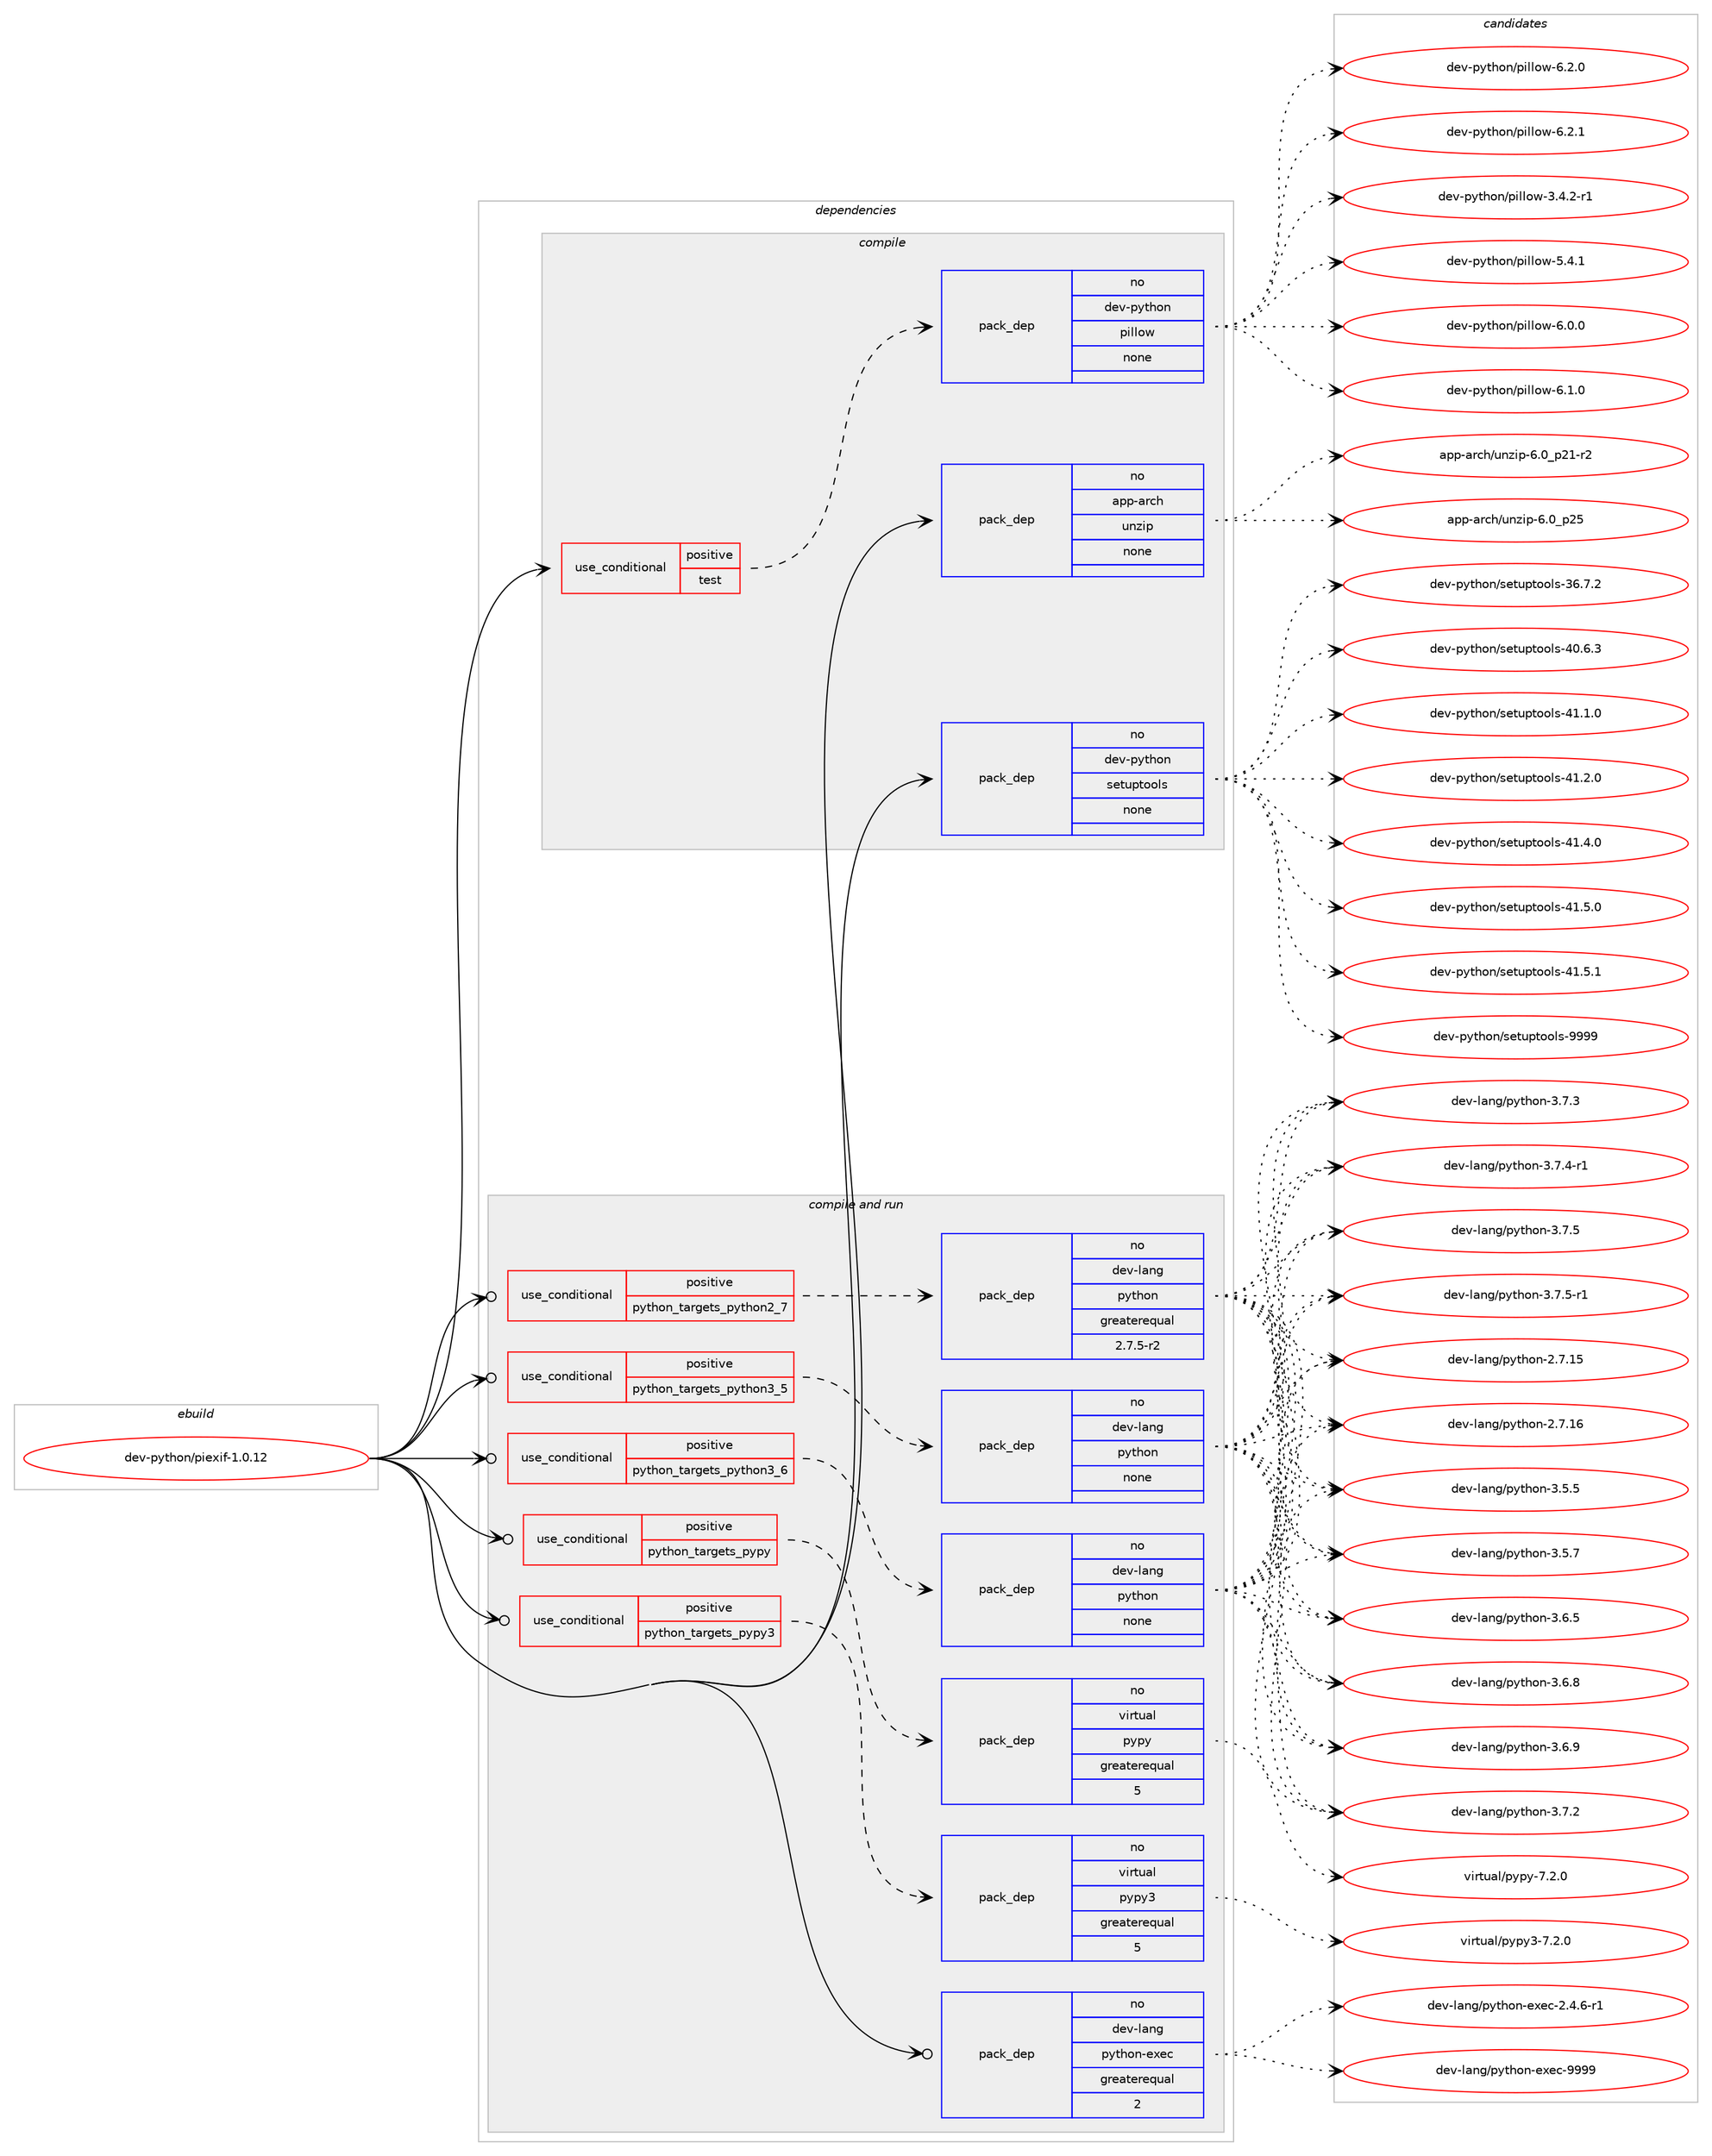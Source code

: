 digraph prolog {

# *************
# Graph options
# *************

newrank=true;
concentrate=true;
compound=true;
graph [rankdir=LR,fontname=Helvetica,fontsize=10,ranksep=1.5];#, ranksep=2.5, nodesep=0.2];
edge  [arrowhead=vee];
node  [fontname=Helvetica,fontsize=10];

# **********
# The ebuild
# **********

subgraph cluster_leftcol {
color=gray;
rank=same;
label=<<i>ebuild</i>>;
id [label="dev-python/piexif-1.0.12", color=red, width=4, href="../dev-python/piexif-1.0.12.svg"];
}

# ****************
# The dependencies
# ****************

subgraph cluster_midcol {
color=gray;
label=<<i>dependencies</i>>;
subgraph cluster_compile {
fillcolor="#eeeeee";
style=filled;
label=<<i>compile</i>>;
subgraph cond144459 {
dependency621847 [label=<<TABLE BORDER="0" CELLBORDER="1" CELLSPACING="0" CELLPADDING="4"><TR><TD ROWSPAN="3" CELLPADDING="10">use_conditional</TD></TR><TR><TD>positive</TD></TR><TR><TD>test</TD></TR></TABLE>>, shape=none, color=red];
subgraph pack465548 {
dependency621848 [label=<<TABLE BORDER="0" CELLBORDER="1" CELLSPACING="0" CELLPADDING="4" WIDTH="220"><TR><TD ROWSPAN="6" CELLPADDING="30">pack_dep</TD></TR><TR><TD WIDTH="110">no</TD></TR><TR><TD>dev-python</TD></TR><TR><TD>pillow</TD></TR><TR><TD>none</TD></TR><TR><TD></TD></TR></TABLE>>, shape=none, color=blue];
}
dependency621847:e -> dependency621848:w [weight=20,style="dashed",arrowhead="vee"];
}
id:e -> dependency621847:w [weight=20,style="solid",arrowhead="vee"];
subgraph pack465549 {
dependency621849 [label=<<TABLE BORDER="0" CELLBORDER="1" CELLSPACING="0" CELLPADDING="4" WIDTH="220"><TR><TD ROWSPAN="6" CELLPADDING="30">pack_dep</TD></TR><TR><TD WIDTH="110">no</TD></TR><TR><TD>app-arch</TD></TR><TR><TD>unzip</TD></TR><TR><TD>none</TD></TR><TR><TD></TD></TR></TABLE>>, shape=none, color=blue];
}
id:e -> dependency621849:w [weight=20,style="solid",arrowhead="vee"];
subgraph pack465550 {
dependency621850 [label=<<TABLE BORDER="0" CELLBORDER="1" CELLSPACING="0" CELLPADDING="4" WIDTH="220"><TR><TD ROWSPAN="6" CELLPADDING="30">pack_dep</TD></TR><TR><TD WIDTH="110">no</TD></TR><TR><TD>dev-python</TD></TR><TR><TD>setuptools</TD></TR><TR><TD>none</TD></TR><TR><TD></TD></TR></TABLE>>, shape=none, color=blue];
}
id:e -> dependency621850:w [weight=20,style="solid",arrowhead="vee"];
}
subgraph cluster_compileandrun {
fillcolor="#eeeeee";
style=filled;
label=<<i>compile and run</i>>;
subgraph cond144460 {
dependency621851 [label=<<TABLE BORDER="0" CELLBORDER="1" CELLSPACING="0" CELLPADDING="4"><TR><TD ROWSPAN="3" CELLPADDING="10">use_conditional</TD></TR><TR><TD>positive</TD></TR><TR><TD>python_targets_pypy</TD></TR></TABLE>>, shape=none, color=red];
subgraph pack465551 {
dependency621852 [label=<<TABLE BORDER="0" CELLBORDER="1" CELLSPACING="0" CELLPADDING="4" WIDTH="220"><TR><TD ROWSPAN="6" CELLPADDING="30">pack_dep</TD></TR><TR><TD WIDTH="110">no</TD></TR><TR><TD>virtual</TD></TR><TR><TD>pypy</TD></TR><TR><TD>greaterequal</TD></TR><TR><TD>5</TD></TR></TABLE>>, shape=none, color=blue];
}
dependency621851:e -> dependency621852:w [weight=20,style="dashed",arrowhead="vee"];
}
id:e -> dependency621851:w [weight=20,style="solid",arrowhead="odotvee"];
subgraph cond144461 {
dependency621853 [label=<<TABLE BORDER="0" CELLBORDER="1" CELLSPACING="0" CELLPADDING="4"><TR><TD ROWSPAN="3" CELLPADDING="10">use_conditional</TD></TR><TR><TD>positive</TD></TR><TR><TD>python_targets_pypy3</TD></TR></TABLE>>, shape=none, color=red];
subgraph pack465552 {
dependency621854 [label=<<TABLE BORDER="0" CELLBORDER="1" CELLSPACING="0" CELLPADDING="4" WIDTH="220"><TR><TD ROWSPAN="6" CELLPADDING="30">pack_dep</TD></TR><TR><TD WIDTH="110">no</TD></TR><TR><TD>virtual</TD></TR><TR><TD>pypy3</TD></TR><TR><TD>greaterequal</TD></TR><TR><TD>5</TD></TR></TABLE>>, shape=none, color=blue];
}
dependency621853:e -> dependency621854:w [weight=20,style="dashed",arrowhead="vee"];
}
id:e -> dependency621853:w [weight=20,style="solid",arrowhead="odotvee"];
subgraph cond144462 {
dependency621855 [label=<<TABLE BORDER="0" CELLBORDER="1" CELLSPACING="0" CELLPADDING="4"><TR><TD ROWSPAN="3" CELLPADDING="10">use_conditional</TD></TR><TR><TD>positive</TD></TR><TR><TD>python_targets_python2_7</TD></TR></TABLE>>, shape=none, color=red];
subgraph pack465553 {
dependency621856 [label=<<TABLE BORDER="0" CELLBORDER="1" CELLSPACING="0" CELLPADDING="4" WIDTH="220"><TR><TD ROWSPAN="6" CELLPADDING="30">pack_dep</TD></TR><TR><TD WIDTH="110">no</TD></TR><TR><TD>dev-lang</TD></TR><TR><TD>python</TD></TR><TR><TD>greaterequal</TD></TR><TR><TD>2.7.5-r2</TD></TR></TABLE>>, shape=none, color=blue];
}
dependency621855:e -> dependency621856:w [weight=20,style="dashed",arrowhead="vee"];
}
id:e -> dependency621855:w [weight=20,style="solid",arrowhead="odotvee"];
subgraph cond144463 {
dependency621857 [label=<<TABLE BORDER="0" CELLBORDER="1" CELLSPACING="0" CELLPADDING="4"><TR><TD ROWSPAN="3" CELLPADDING="10">use_conditional</TD></TR><TR><TD>positive</TD></TR><TR><TD>python_targets_python3_5</TD></TR></TABLE>>, shape=none, color=red];
subgraph pack465554 {
dependency621858 [label=<<TABLE BORDER="0" CELLBORDER="1" CELLSPACING="0" CELLPADDING="4" WIDTH="220"><TR><TD ROWSPAN="6" CELLPADDING="30">pack_dep</TD></TR><TR><TD WIDTH="110">no</TD></TR><TR><TD>dev-lang</TD></TR><TR><TD>python</TD></TR><TR><TD>none</TD></TR><TR><TD></TD></TR></TABLE>>, shape=none, color=blue];
}
dependency621857:e -> dependency621858:w [weight=20,style="dashed",arrowhead="vee"];
}
id:e -> dependency621857:w [weight=20,style="solid",arrowhead="odotvee"];
subgraph cond144464 {
dependency621859 [label=<<TABLE BORDER="0" CELLBORDER="1" CELLSPACING="0" CELLPADDING="4"><TR><TD ROWSPAN="3" CELLPADDING="10">use_conditional</TD></TR><TR><TD>positive</TD></TR><TR><TD>python_targets_python3_6</TD></TR></TABLE>>, shape=none, color=red];
subgraph pack465555 {
dependency621860 [label=<<TABLE BORDER="0" CELLBORDER="1" CELLSPACING="0" CELLPADDING="4" WIDTH="220"><TR><TD ROWSPAN="6" CELLPADDING="30">pack_dep</TD></TR><TR><TD WIDTH="110">no</TD></TR><TR><TD>dev-lang</TD></TR><TR><TD>python</TD></TR><TR><TD>none</TD></TR><TR><TD></TD></TR></TABLE>>, shape=none, color=blue];
}
dependency621859:e -> dependency621860:w [weight=20,style="dashed",arrowhead="vee"];
}
id:e -> dependency621859:w [weight=20,style="solid",arrowhead="odotvee"];
subgraph pack465556 {
dependency621861 [label=<<TABLE BORDER="0" CELLBORDER="1" CELLSPACING="0" CELLPADDING="4" WIDTH="220"><TR><TD ROWSPAN="6" CELLPADDING="30">pack_dep</TD></TR><TR><TD WIDTH="110">no</TD></TR><TR><TD>dev-lang</TD></TR><TR><TD>python-exec</TD></TR><TR><TD>greaterequal</TD></TR><TR><TD>2</TD></TR></TABLE>>, shape=none, color=blue];
}
id:e -> dependency621861:w [weight=20,style="solid",arrowhead="odotvee"];
}
subgraph cluster_run {
fillcolor="#eeeeee";
style=filled;
label=<<i>run</i>>;
}
}

# **************
# The candidates
# **************

subgraph cluster_choices {
rank=same;
color=gray;
label=<<i>candidates</i>>;

subgraph choice465548 {
color=black;
nodesep=1;
choice10010111845112121116104111110471121051081081111194551465246504511449 [label="dev-python/pillow-3.4.2-r1", color=red, width=4,href="../dev-python/pillow-3.4.2-r1.svg"];
choice1001011184511212111610411111047112105108108111119455346524649 [label="dev-python/pillow-5.4.1", color=red, width=4,href="../dev-python/pillow-5.4.1.svg"];
choice1001011184511212111610411111047112105108108111119455446484648 [label="dev-python/pillow-6.0.0", color=red, width=4,href="../dev-python/pillow-6.0.0.svg"];
choice1001011184511212111610411111047112105108108111119455446494648 [label="dev-python/pillow-6.1.0", color=red, width=4,href="../dev-python/pillow-6.1.0.svg"];
choice1001011184511212111610411111047112105108108111119455446504648 [label="dev-python/pillow-6.2.0", color=red, width=4,href="../dev-python/pillow-6.2.0.svg"];
choice1001011184511212111610411111047112105108108111119455446504649 [label="dev-python/pillow-6.2.1", color=red, width=4,href="../dev-python/pillow-6.2.1.svg"];
dependency621848:e -> choice10010111845112121116104111110471121051081081111194551465246504511449:w [style=dotted,weight="100"];
dependency621848:e -> choice1001011184511212111610411111047112105108108111119455346524649:w [style=dotted,weight="100"];
dependency621848:e -> choice1001011184511212111610411111047112105108108111119455446484648:w [style=dotted,weight="100"];
dependency621848:e -> choice1001011184511212111610411111047112105108108111119455446494648:w [style=dotted,weight="100"];
dependency621848:e -> choice1001011184511212111610411111047112105108108111119455446504648:w [style=dotted,weight="100"];
dependency621848:e -> choice1001011184511212111610411111047112105108108111119455446504649:w [style=dotted,weight="100"];
}
subgraph choice465549 {
color=black;
nodesep=1;
choice9711211245971149910447117110122105112455446489511250494511450 [label="app-arch/unzip-6.0_p21-r2", color=red, width=4,href="../app-arch/unzip-6.0_p21-r2.svg"];
choice971121124597114991044711711012210511245544648951125053 [label="app-arch/unzip-6.0_p25", color=red, width=4,href="../app-arch/unzip-6.0_p25.svg"];
dependency621849:e -> choice9711211245971149910447117110122105112455446489511250494511450:w [style=dotted,weight="100"];
dependency621849:e -> choice971121124597114991044711711012210511245544648951125053:w [style=dotted,weight="100"];
}
subgraph choice465550 {
color=black;
nodesep=1;
choice100101118451121211161041111104711510111611711211611111110811545515446554650 [label="dev-python/setuptools-36.7.2", color=red, width=4,href="../dev-python/setuptools-36.7.2.svg"];
choice100101118451121211161041111104711510111611711211611111110811545524846544651 [label="dev-python/setuptools-40.6.3", color=red, width=4,href="../dev-python/setuptools-40.6.3.svg"];
choice100101118451121211161041111104711510111611711211611111110811545524946494648 [label="dev-python/setuptools-41.1.0", color=red, width=4,href="../dev-python/setuptools-41.1.0.svg"];
choice100101118451121211161041111104711510111611711211611111110811545524946504648 [label="dev-python/setuptools-41.2.0", color=red, width=4,href="../dev-python/setuptools-41.2.0.svg"];
choice100101118451121211161041111104711510111611711211611111110811545524946524648 [label="dev-python/setuptools-41.4.0", color=red, width=4,href="../dev-python/setuptools-41.4.0.svg"];
choice100101118451121211161041111104711510111611711211611111110811545524946534648 [label="dev-python/setuptools-41.5.0", color=red, width=4,href="../dev-python/setuptools-41.5.0.svg"];
choice100101118451121211161041111104711510111611711211611111110811545524946534649 [label="dev-python/setuptools-41.5.1", color=red, width=4,href="../dev-python/setuptools-41.5.1.svg"];
choice10010111845112121116104111110471151011161171121161111111081154557575757 [label="dev-python/setuptools-9999", color=red, width=4,href="../dev-python/setuptools-9999.svg"];
dependency621850:e -> choice100101118451121211161041111104711510111611711211611111110811545515446554650:w [style=dotted,weight="100"];
dependency621850:e -> choice100101118451121211161041111104711510111611711211611111110811545524846544651:w [style=dotted,weight="100"];
dependency621850:e -> choice100101118451121211161041111104711510111611711211611111110811545524946494648:w [style=dotted,weight="100"];
dependency621850:e -> choice100101118451121211161041111104711510111611711211611111110811545524946504648:w [style=dotted,weight="100"];
dependency621850:e -> choice100101118451121211161041111104711510111611711211611111110811545524946524648:w [style=dotted,weight="100"];
dependency621850:e -> choice100101118451121211161041111104711510111611711211611111110811545524946534648:w [style=dotted,weight="100"];
dependency621850:e -> choice100101118451121211161041111104711510111611711211611111110811545524946534649:w [style=dotted,weight="100"];
dependency621850:e -> choice10010111845112121116104111110471151011161171121161111111081154557575757:w [style=dotted,weight="100"];
}
subgraph choice465551 {
color=black;
nodesep=1;
choice1181051141161179710847112121112121455546504648 [label="virtual/pypy-7.2.0", color=red, width=4,href="../virtual/pypy-7.2.0.svg"];
dependency621852:e -> choice1181051141161179710847112121112121455546504648:w [style=dotted,weight="100"];
}
subgraph choice465552 {
color=black;
nodesep=1;
choice118105114116117971084711212111212151455546504648 [label="virtual/pypy3-7.2.0", color=red, width=4,href="../virtual/pypy3-7.2.0.svg"];
dependency621854:e -> choice118105114116117971084711212111212151455546504648:w [style=dotted,weight="100"];
}
subgraph choice465553 {
color=black;
nodesep=1;
choice10010111845108971101034711212111610411111045504655464953 [label="dev-lang/python-2.7.15", color=red, width=4,href="../dev-lang/python-2.7.15.svg"];
choice10010111845108971101034711212111610411111045504655464954 [label="dev-lang/python-2.7.16", color=red, width=4,href="../dev-lang/python-2.7.16.svg"];
choice100101118451089711010347112121116104111110455146534653 [label="dev-lang/python-3.5.5", color=red, width=4,href="../dev-lang/python-3.5.5.svg"];
choice100101118451089711010347112121116104111110455146534655 [label="dev-lang/python-3.5.7", color=red, width=4,href="../dev-lang/python-3.5.7.svg"];
choice100101118451089711010347112121116104111110455146544653 [label="dev-lang/python-3.6.5", color=red, width=4,href="../dev-lang/python-3.6.5.svg"];
choice100101118451089711010347112121116104111110455146544656 [label="dev-lang/python-3.6.8", color=red, width=4,href="../dev-lang/python-3.6.8.svg"];
choice100101118451089711010347112121116104111110455146544657 [label="dev-lang/python-3.6.9", color=red, width=4,href="../dev-lang/python-3.6.9.svg"];
choice100101118451089711010347112121116104111110455146554650 [label="dev-lang/python-3.7.2", color=red, width=4,href="../dev-lang/python-3.7.2.svg"];
choice100101118451089711010347112121116104111110455146554651 [label="dev-lang/python-3.7.3", color=red, width=4,href="../dev-lang/python-3.7.3.svg"];
choice1001011184510897110103471121211161041111104551465546524511449 [label="dev-lang/python-3.7.4-r1", color=red, width=4,href="../dev-lang/python-3.7.4-r1.svg"];
choice100101118451089711010347112121116104111110455146554653 [label="dev-lang/python-3.7.5", color=red, width=4,href="../dev-lang/python-3.7.5.svg"];
choice1001011184510897110103471121211161041111104551465546534511449 [label="dev-lang/python-3.7.5-r1", color=red, width=4,href="../dev-lang/python-3.7.5-r1.svg"];
dependency621856:e -> choice10010111845108971101034711212111610411111045504655464953:w [style=dotted,weight="100"];
dependency621856:e -> choice10010111845108971101034711212111610411111045504655464954:w [style=dotted,weight="100"];
dependency621856:e -> choice100101118451089711010347112121116104111110455146534653:w [style=dotted,weight="100"];
dependency621856:e -> choice100101118451089711010347112121116104111110455146534655:w [style=dotted,weight="100"];
dependency621856:e -> choice100101118451089711010347112121116104111110455146544653:w [style=dotted,weight="100"];
dependency621856:e -> choice100101118451089711010347112121116104111110455146544656:w [style=dotted,weight="100"];
dependency621856:e -> choice100101118451089711010347112121116104111110455146544657:w [style=dotted,weight="100"];
dependency621856:e -> choice100101118451089711010347112121116104111110455146554650:w [style=dotted,weight="100"];
dependency621856:e -> choice100101118451089711010347112121116104111110455146554651:w [style=dotted,weight="100"];
dependency621856:e -> choice1001011184510897110103471121211161041111104551465546524511449:w [style=dotted,weight="100"];
dependency621856:e -> choice100101118451089711010347112121116104111110455146554653:w [style=dotted,weight="100"];
dependency621856:e -> choice1001011184510897110103471121211161041111104551465546534511449:w [style=dotted,weight="100"];
}
subgraph choice465554 {
color=black;
nodesep=1;
choice10010111845108971101034711212111610411111045504655464953 [label="dev-lang/python-2.7.15", color=red, width=4,href="../dev-lang/python-2.7.15.svg"];
choice10010111845108971101034711212111610411111045504655464954 [label="dev-lang/python-2.7.16", color=red, width=4,href="../dev-lang/python-2.7.16.svg"];
choice100101118451089711010347112121116104111110455146534653 [label="dev-lang/python-3.5.5", color=red, width=4,href="../dev-lang/python-3.5.5.svg"];
choice100101118451089711010347112121116104111110455146534655 [label="dev-lang/python-3.5.7", color=red, width=4,href="../dev-lang/python-3.5.7.svg"];
choice100101118451089711010347112121116104111110455146544653 [label="dev-lang/python-3.6.5", color=red, width=4,href="../dev-lang/python-3.6.5.svg"];
choice100101118451089711010347112121116104111110455146544656 [label="dev-lang/python-3.6.8", color=red, width=4,href="../dev-lang/python-3.6.8.svg"];
choice100101118451089711010347112121116104111110455146544657 [label="dev-lang/python-3.6.9", color=red, width=4,href="../dev-lang/python-3.6.9.svg"];
choice100101118451089711010347112121116104111110455146554650 [label="dev-lang/python-3.7.2", color=red, width=4,href="../dev-lang/python-3.7.2.svg"];
choice100101118451089711010347112121116104111110455146554651 [label="dev-lang/python-3.7.3", color=red, width=4,href="../dev-lang/python-3.7.3.svg"];
choice1001011184510897110103471121211161041111104551465546524511449 [label="dev-lang/python-3.7.4-r1", color=red, width=4,href="../dev-lang/python-3.7.4-r1.svg"];
choice100101118451089711010347112121116104111110455146554653 [label="dev-lang/python-3.7.5", color=red, width=4,href="../dev-lang/python-3.7.5.svg"];
choice1001011184510897110103471121211161041111104551465546534511449 [label="dev-lang/python-3.7.5-r1", color=red, width=4,href="../dev-lang/python-3.7.5-r1.svg"];
dependency621858:e -> choice10010111845108971101034711212111610411111045504655464953:w [style=dotted,weight="100"];
dependency621858:e -> choice10010111845108971101034711212111610411111045504655464954:w [style=dotted,weight="100"];
dependency621858:e -> choice100101118451089711010347112121116104111110455146534653:w [style=dotted,weight="100"];
dependency621858:e -> choice100101118451089711010347112121116104111110455146534655:w [style=dotted,weight="100"];
dependency621858:e -> choice100101118451089711010347112121116104111110455146544653:w [style=dotted,weight="100"];
dependency621858:e -> choice100101118451089711010347112121116104111110455146544656:w [style=dotted,weight="100"];
dependency621858:e -> choice100101118451089711010347112121116104111110455146544657:w [style=dotted,weight="100"];
dependency621858:e -> choice100101118451089711010347112121116104111110455146554650:w [style=dotted,weight="100"];
dependency621858:e -> choice100101118451089711010347112121116104111110455146554651:w [style=dotted,weight="100"];
dependency621858:e -> choice1001011184510897110103471121211161041111104551465546524511449:w [style=dotted,weight="100"];
dependency621858:e -> choice100101118451089711010347112121116104111110455146554653:w [style=dotted,weight="100"];
dependency621858:e -> choice1001011184510897110103471121211161041111104551465546534511449:w [style=dotted,weight="100"];
}
subgraph choice465555 {
color=black;
nodesep=1;
choice10010111845108971101034711212111610411111045504655464953 [label="dev-lang/python-2.7.15", color=red, width=4,href="../dev-lang/python-2.7.15.svg"];
choice10010111845108971101034711212111610411111045504655464954 [label="dev-lang/python-2.7.16", color=red, width=4,href="../dev-lang/python-2.7.16.svg"];
choice100101118451089711010347112121116104111110455146534653 [label="dev-lang/python-3.5.5", color=red, width=4,href="../dev-lang/python-3.5.5.svg"];
choice100101118451089711010347112121116104111110455146534655 [label="dev-lang/python-3.5.7", color=red, width=4,href="../dev-lang/python-3.5.7.svg"];
choice100101118451089711010347112121116104111110455146544653 [label="dev-lang/python-3.6.5", color=red, width=4,href="../dev-lang/python-3.6.5.svg"];
choice100101118451089711010347112121116104111110455146544656 [label="dev-lang/python-3.6.8", color=red, width=4,href="../dev-lang/python-3.6.8.svg"];
choice100101118451089711010347112121116104111110455146544657 [label="dev-lang/python-3.6.9", color=red, width=4,href="../dev-lang/python-3.6.9.svg"];
choice100101118451089711010347112121116104111110455146554650 [label="dev-lang/python-3.7.2", color=red, width=4,href="../dev-lang/python-3.7.2.svg"];
choice100101118451089711010347112121116104111110455146554651 [label="dev-lang/python-3.7.3", color=red, width=4,href="../dev-lang/python-3.7.3.svg"];
choice1001011184510897110103471121211161041111104551465546524511449 [label="dev-lang/python-3.7.4-r1", color=red, width=4,href="../dev-lang/python-3.7.4-r1.svg"];
choice100101118451089711010347112121116104111110455146554653 [label="dev-lang/python-3.7.5", color=red, width=4,href="../dev-lang/python-3.7.5.svg"];
choice1001011184510897110103471121211161041111104551465546534511449 [label="dev-lang/python-3.7.5-r1", color=red, width=4,href="../dev-lang/python-3.7.5-r1.svg"];
dependency621860:e -> choice10010111845108971101034711212111610411111045504655464953:w [style=dotted,weight="100"];
dependency621860:e -> choice10010111845108971101034711212111610411111045504655464954:w [style=dotted,weight="100"];
dependency621860:e -> choice100101118451089711010347112121116104111110455146534653:w [style=dotted,weight="100"];
dependency621860:e -> choice100101118451089711010347112121116104111110455146534655:w [style=dotted,weight="100"];
dependency621860:e -> choice100101118451089711010347112121116104111110455146544653:w [style=dotted,weight="100"];
dependency621860:e -> choice100101118451089711010347112121116104111110455146544656:w [style=dotted,weight="100"];
dependency621860:e -> choice100101118451089711010347112121116104111110455146544657:w [style=dotted,weight="100"];
dependency621860:e -> choice100101118451089711010347112121116104111110455146554650:w [style=dotted,weight="100"];
dependency621860:e -> choice100101118451089711010347112121116104111110455146554651:w [style=dotted,weight="100"];
dependency621860:e -> choice1001011184510897110103471121211161041111104551465546524511449:w [style=dotted,weight="100"];
dependency621860:e -> choice100101118451089711010347112121116104111110455146554653:w [style=dotted,weight="100"];
dependency621860:e -> choice1001011184510897110103471121211161041111104551465546534511449:w [style=dotted,weight="100"];
}
subgraph choice465556 {
color=black;
nodesep=1;
choice10010111845108971101034711212111610411111045101120101994550465246544511449 [label="dev-lang/python-exec-2.4.6-r1", color=red, width=4,href="../dev-lang/python-exec-2.4.6-r1.svg"];
choice10010111845108971101034711212111610411111045101120101994557575757 [label="dev-lang/python-exec-9999", color=red, width=4,href="../dev-lang/python-exec-9999.svg"];
dependency621861:e -> choice10010111845108971101034711212111610411111045101120101994550465246544511449:w [style=dotted,weight="100"];
dependency621861:e -> choice10010111845108971101034711212111610411111045101120101994557575757:w [style=dotted,weight="100"];
}
}

}
